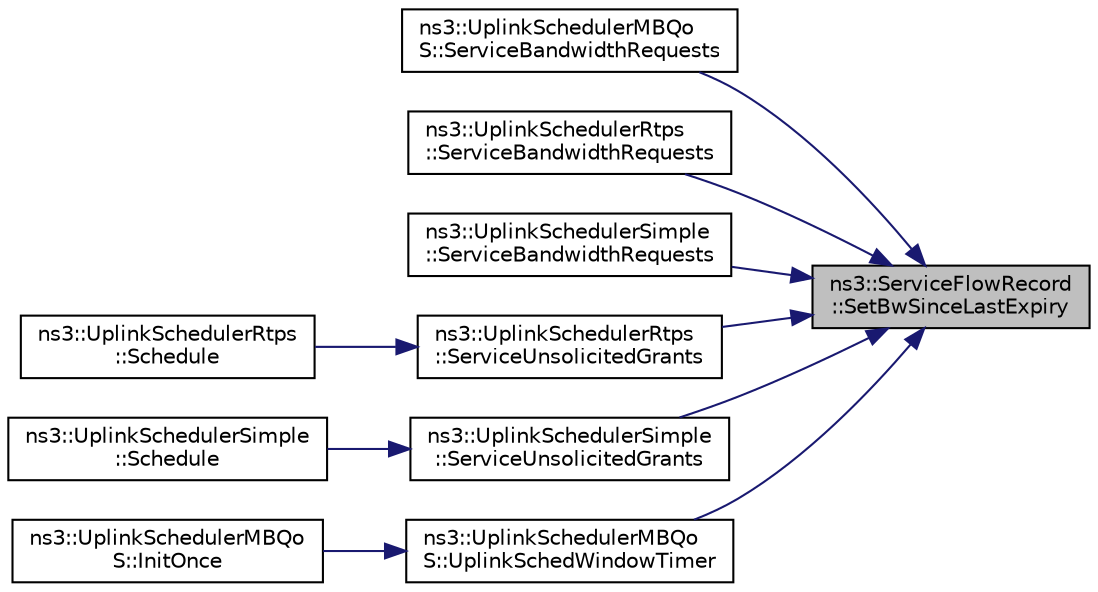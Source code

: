 digraph "ns3::ServiceFlowRecord::SetBwSinceLastExpiry"
{
 // LATEX_PDF_SIZE
  edge [fontname="Helvetica",fontsize="10",labelfontname="Helvetica",labelfontsize="10"];
  node [fontname="Helvetica",fontsize="10",shape=record];
  rankdir="RL";
  Node1 [label="ns3::ServiceFlowRecord\l::SetBwSinceLastExpiry",height=0.2,width=0.4,color="black", fillcolor="grey75", style="filled", fontcolor="black",tooltip="set BW since last expiry"];
  Node1 -> Node2 [dir="back",color="midnightblue",fontsize="10",style="solid",fontname="Helvetica"];
  Node2 [label="ns3::UplinkSchedulerMBQo\lS::ServiceBandwidthRequests",height=0.2,width=0.4,color="black", fillcolor="white", style="filled",URL="$classns3_1_1_uplink_scheduler_m_b_qo_s.html#a366a69170776175fcf651cb29e46fdf4",tooltip="Service bandwidth requests."];
  Node1 -> Node3 [dir="back",color="midnightblue",fontsize="10",style="solid",fontname="Helvetica"];
  Node3 [label="ns3::UplinkSchedulerRtps\l::ServiceBandwidthRequests",height=0.2,width=0.4,color="black", fillcolor="white", style="filled",URL="$classns3_1_1_uplink_scheduler_rtps.html#a0aa40f551a0bf51ca2197ff85190f572",tooltip="Service bandwidth requests function."];
  Node1 -> Node4 [dir="back",color="midnightblue",fontsize="10",style="solid",fontname="Helvetica"];
  Node4 [label="ns3::UplinkSchedulerSimple\l::ServiceBandwidthRequests",height=0.2,width=0.4,color="black", fillcolor="white", style="filled",URL="$classns3_1_1_uplink_scheduler_simple.html#a0e90e6596f780980d49cf6968cebb5c2",tooltip="Service bandwidth requests function."];
  Node1 -> Node5 [dir="back",color="midnightblue",fontsize="10",style="solid",fontname="Helvetica"];
  Node5 [label="ns3::UplinkSchedulerRtps\l::ServiceUnsolicitedGrants",height=0.2,width=0.4,color="black", fillcolor="white", style="filled",URL="$classns3_1_1_uplink_scheduler_rtps.html#ab101ce69266831aad941b4c553d82026",tooltip="Service Unsolicited Grants function."];
  Node5 -> Node6 [dir="back",color="midnightblue",fontsize="10",style="solid",fontname="Helvetica"];
  Node6 [label="ns3::UplinkSchedulerRtps\l::Schedule",height=0.2,width=0.4,color="black", fillcolor="white", style="filled",URL="$classns3_1_1_uplink_scheduler_rtps.html#a3863d85ca853d4b8b1033a38d0ff9dcd",tooltip="Schedule function."];
  Node1 -> Node7 [dir="back",color="midnightblue",fontsize="10",style="solid",fontname="Helvetica"];
  Node7 [label="ns3::UplinkSchedulerSimple\l::ServiceUnsolicitedGrants",height=0.2,width=0.4,color="black", fillcolor="white", style="filled",URL="$classns3_1_1_uplink_scheduler_simple.html#ab30024e72d773b5d0838b7d2222c8a1d",tooltip="Service Unsolicited Grants function."];
  Node7 -> Node8 [dir="back",color="midnightblue",fontsize="10",style="solid",fontname="Helvetica"];
  Node8 [label="ns3::UplinkSchedulerSimple\l::Schedule",height=0.2,width=0.4,color="black", fillcolor="white", style="filled",URL="$classns3_1_1_uplink_scheduler_simple.html#a227a6c6e858bcff7dc626064d12df9df",tooltip="Schedule function."];
  Node1 -> Node9 [dir="back",color="midnightblue",fontsize="10",style="solid",fontname="Helvetica"];
  Node9 [label="ns3::UplinkSchedulerMBQo\lS::UplinkSchedWindowTimer",height=0.2,width=0.4,color="black", fillcolor="white", style="filled",URL="$classns3_1_1_uplink_scheduler_m_b_qo_s.html#a80733614c419c105ae666e830f1d5c1e",tooltip="Reset the current window."];
  Node9 -> Node10 [dir="back",color="midnightblue",fontsize="10",style="solid",fontname="Helvetica"];
  Node10 [label="ns3::UplinkSchedulerMBQo\lS::InitOnce",height=0.2,width=0.4,color="black", fillcolor="white", style="filled",URL="$classns3_1_1_uplink_scheduler_m_b_qo_s.html#aa0ce923b356285a9e28d90b698d17557",tooltip="This method is called once to initialize window."];
}
